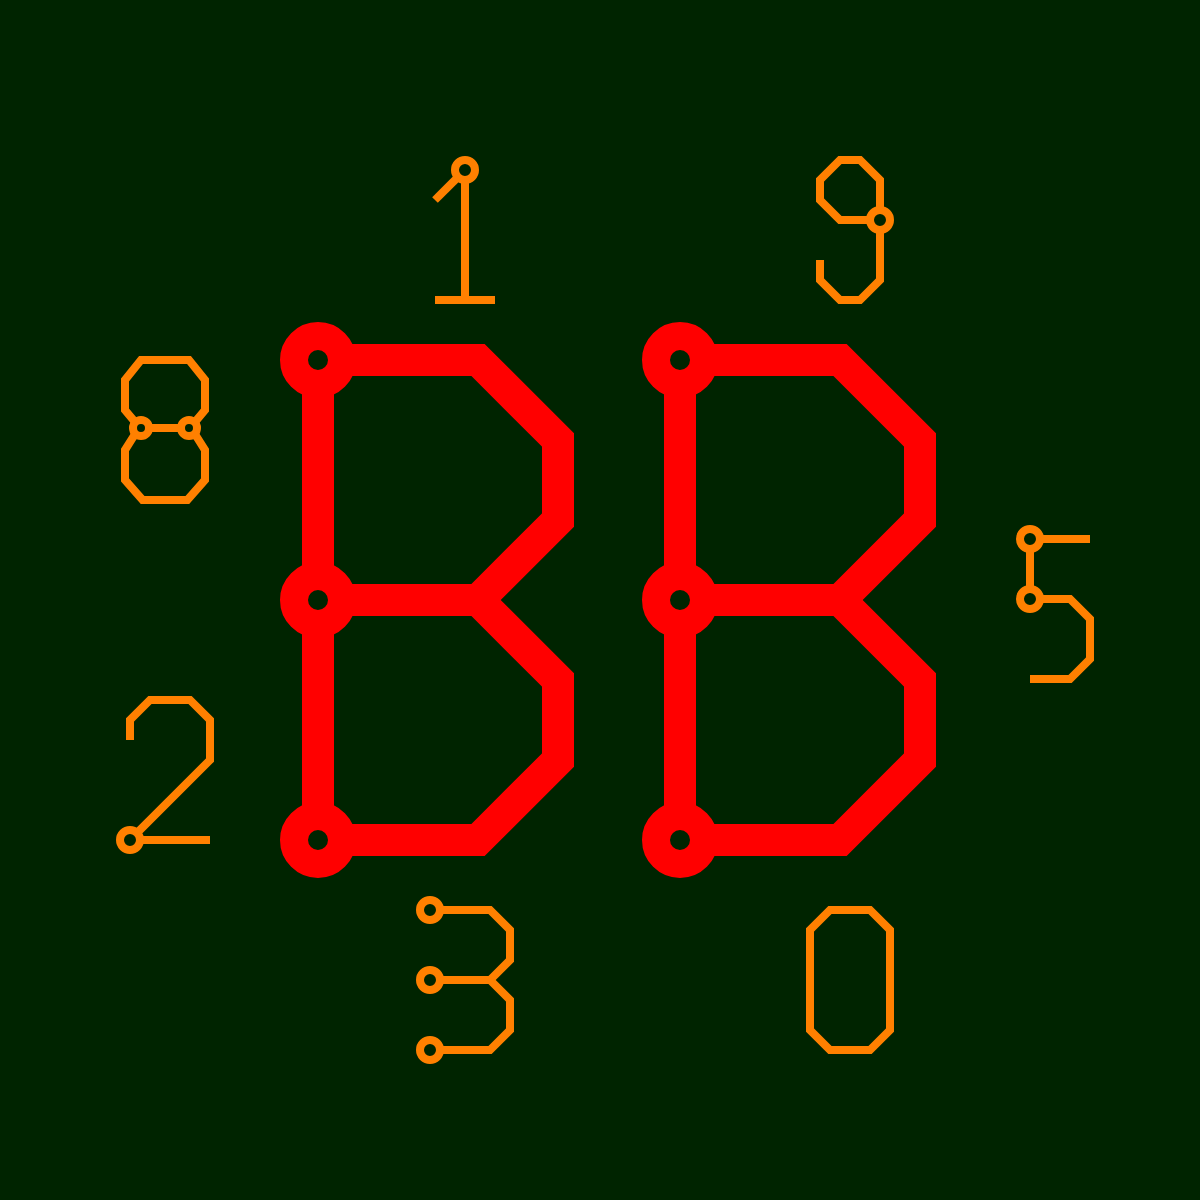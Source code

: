 <mxfile version="14.7.10" type="github">
  <diagram id="MT0tSzwY09v2EtnFrdxi" name="Page-1">
    <mxGraphModel dx="2085" dy="2350" grid="1" gridSize="10" guides="1" tooltips="1" connect="1" arrows="1" fold="1" page="1" pageScale="1" pageWidth="900" pageHeight="1600" math="0" shadow="0">
      <root>
        <mxCell id="0" />
        <mxCell id="1" parent="0" />
        <mxCell id="ckfpBSU4DDX4gNmp0WQc-1" value="" style="rounded=0;whiteSpace=wrap;html=1;strokeColor=none;fillColor=#002400;" parent="1" vertex="1">
          <mxGeometry x="-300" y="-300" width="600" height="600" as="geometry" />
        </mxCell>
        <mxCell id="Wh_YZikKkqsMIn4tC9JH-39" value="" style="endArrow=none;html=1;fontSize=48;fontColor=#FF0000;strokeWidth=4;rounded=0;strokeColor=#FF8000;" parent="1" edge="1">
          <mxGeometry x="40" y="150" width="50" height="50" as="geometry">
            <mxPoint x="105" y="185" as="sourcePoint" />
            <mxPoint x="105" y="185" as="targetPoint" />
            <Array as="points">
              <mxPoint x="105" y="215" />
              <mxPoint x="115" y="225" />
              <mxPoint x="135" y="225" />
              <mxPoint x="145" y="215" />
              <mxPoint x="145" y="165" />
              <mxPoint x="135" y="155" />
              <mxPoint x="115" y="155" />
              <mxPoint x="105" y="165" />
            </Array>
          </mxGeometry>
        </mxCell>
        <mxCell id="Wh_YZikKkqsMIn4tC9JH-10" value="" style="ellipse;whiteSpace=wrap;html=1;aspect=fixed;fontSize=48;fontColor=#FF0000;strokeColor=#FF0000;fillColor=none;strokeWidth=14;" parent="1" vertex="1">
          <mxGeometry x="-153" y="-132" width="24" height="24" as="geometry" />
        </mxCell>
        <mxCell id="Wh_YZikKkqsMIn4tC9JH-11" value="" style="endArrow=none;html=1;fontSize=48;fontColor=#FF0000;strokeColor=#FF0000;strokeWidth=16;rounded=0;jumpStyle=none;exitX=1;exitY=0.5;exitDx=0;exitDy=0;entryX=1;entryY=0.5;entryDx=0;entryDy=0;" parent="1" source="Wh_YZikKkqsMIn4tC9JH-10" target="Wh_YZikKkqsMIn4tC9JH-12" edge="1">
          <mxGeometry x="-161" y="-140" width="50" height="50" as="geometry">
            <mxPoint x="399" y="-350" as="sourcePoint" />
            <mxPoint x="-21" y="-40" as="targetPoint" />
            <Array as="points">
              <mxPoint x="-61" y="-120" />
              <mxPoint x="-21" y="-80" />
              <mxPoint x="-21" y="-40" />
              <mxPoint x="-61" />
            </Array>
          </mxGeometry>
        </mxCell>
        <mxCell id="Wh_YZikKkqsMIn4tC9JH-12" value="" style="ellipse;whiteSpace=wrap;html=1;aspect=fixed;fontSize=48;fontColor=#FF0000;strokeColor=#FF0000;fillColor=none;strokeWidth=14;" parent="1" vertex="1">
          <mxGeometry x="-153" y="-12" width="24" height="24" as="geometry" />
        </mxCell>
        <mxCell id="Wh_YZikKkqsMIn4tC9JH-13" value="" style="endArrow=none;html=1;fontSize=48;fontColor=#FF0000;strokeColor=#FF0000;strokeWidth=16;rounded=0;jumpStyle=none;exitX=0.5;exitY=1;exitDx=0;exitDy=0;entryX=0.5;entryY=0;entryDx=0;entryDy=0;" parent="1" source="Wh_YZikKkqsMIn4tC9JH-10" target="Wh_YZikKkqsMIn4tC9JH-12" edge="1">
          <mxGeometry x="-161" y="-140" width="50" height="50" as="geometry">
            <mxPoint x="-111" y="-110" as="sourcePoint" />
            <mxPoint x="-111" y="10" as="targetPoint" />
            <Array as="points" />
          </mxGeometry>
        </mxCell>
        <mxCell id="Wh_YZikKkqsMIn4tC9JH-14" value="" style="endArrow=none;html=1;fontSize=48;fontColor=#FF0000;strokeColor=#FF0000;strokeWidth=16;rounded=0;jumpStyle=none;exitX=1;exitY=0.5;exitDx=0;exitDy=0;entryX=1;entryY=0.5;entryDx=0;entryDy=0;" parent="1" source="Wh_YZikKkqsMIn4tC9JH-12" target="Wh_YZikKkqsMIn4tC9JH-15" edge="1">
          <mxGeometry x="-161" y="-140" width="50" height="50" as="geometry">
            <mxPoint x="-121" as="sourcePoint" />
            <mxPoint x="-121" y="120" as="targetPoint" />
            <Array as="points">
              <mxPoint x="-61" />
              <mxPoint x="-21" y="40" />
              <mxPoint x="-21" y="80" />
              <mxPoint x="-61" y="120" />
            </Array>
          </mxGeometry>
        </mxCell>
        <mxCell id="Wh_YZikKkqsMIn4tC9JH-15" value="" style="ellipse;whiteSpace=wrap;html=1;aspect=fixed;fontSize=48;fontColor=#FF0000;strokeColor=#FF0000;fillColor=none;strokeWidth=14;" parent="1" vertex="1">
          <mxGeometry x="-153" y="108" width="24" height="24" as="geometry" />
        </mxCell>
        <mxCell id="Wh_YZikKkqsMIn4tC9JH-16" value="" style="endArrow=none;html=1;fontSize=48;fontColor=#FF0000;strokeColor=#FF0000;strokeWidth=16;rounded=0;jumpStyle=none;exitX=0.5;exitY=1;exitDx=0;exitDy=0;entryX=0.5;entryY=0;entryDx=0;entryDy=0;" parent="1" source="Wh_YZikKkqsMIn4tC9JH-12" target="Wh_YZikKkqsMIn4tC9JH-15" edge="1">
          <mxGeometry x="-161" y="-140" width="50" height="50" as="geometry">
            <mxPoint x="-131" y="-90" as="sourcePoint" />
            <mxPoint x="-131" y="-10" as="targetPoint" />
            <Array as="points" />
          </mxGeometry>
        </mxCell>
        <mxCell id="Wh_YZikKkqsMIn4tC9JH-19" value="" style="ellipse;whiteSpace=wrap;html=1;aspect=fixed;fontSize=48;fontColor=#FF0000;strokeColor=#FF0000;fillColor=none;strokeWidth=14;" parent="1" vertex="1">
          <mxGeometry x="28" y="-132" width="24" height="24" as="geometry" />
        </mxCell>
        <mxCell id="Wh_YZikKkqsMIn4tC9JH-20" value="" style="endArrow=none;html=1;fontSize=48;fontColor=#FF0000;strokeColor=#FF0000;strokeWidth=16;rounded=0;jumpStyle=none;exitX=1;exitY=0.5;exitDx=0;exitDy=0;entryX=1;entryY=0.5;entryDx=0;entryDy=0;" parent="1" source="Wh_YZikKkqsMIn4tC9JH-19" target="Wh_YZikKkqsMIn4tC9JH-21" edge="1">
          <mxGeometry x="20" y="-140" width="50" height="50" as="geometry">
            <mxPoint x="580" y="-350" as="sourcePoint" />
            <mxPoint x="160" y="-40" as="targetPoint" />
            <Array as="points">
              <mxPoint x="120" y="-120" />
              <mxPoint x="160" y="-80" />
              <mxPoint x="160" y="-40" />
              <mxPoint x="120" />
            </Array>
          </mxGeometry>
        </mxCell>
        <mxCell id="Wh_YZikKkqsMIn4tC9JH-21" value="" style="ellipse;whiteSpace=wrap;html=1;aspect=fixed;fontSize=48;fontColor=#FF0000;strokeColor=#FF0000;fillColor=none;strokeWidth=14;" parent="1" vertex="1">
          <mxGeometry x="28" y="-12" width="24" height="24" as="geometry" />
        </mxCell>
        <mxCell id="Wh_YZikKkqsMIn4tC9JH-22" value="" style="endArrow=none;html=1;fontSize=48;fontColor=#FF0000;strokeColor=#FF0000;strokeWidth=16;rounded=0;jumpStyle=none;exitX=0.5;exitY=1;exitDx=0;exitDy=0;entryX=0.5;entryY=0;entryDx=0;entryDy=0;" parent="1" source="Wh_YZikKkqsMIn4tC9JH-19" target="Wh_YZikKkqsMIn4tC9JH-21" edge="1">
          <mxGeometry x="20" y="-140" width="50" height="50" as="geometry">
            <mxPoint x="70" y="-110" as="sourcePoint" />
            <mxPoint x="70" y="10" as="targetPoint" />
            <Array as="points" />
          </mxGeometry>
        </mxCell>
        <mxCell id="Wh_YZikKkqsMIn4tC9JH-23" value="" style="endArrow=none;html=1;fontSize=48;fontColor=#FF0000;strokeColor=#FF0000;strokeWidth=16;rounded=0;jumpStyle=none;exitX=1;exitY=0.5;exitDx=0;exitDy=0;entryX=1;entryY=0.5;entryDx=0;entryDy=0;" parent="1" source="Wh_YZikKkqsMIn4tC9JH-21" target="Wh_YZikKkqsMIn4tC9JH-24" edge="1">
          <mxGeometry x="20" y="-140" width="50" height="50" as="geometry">
            <mxPoint x="60" as="sourcePoint" />
            <mxPoint x="60" y="120" as="targetPoint" />
            <Array as="points">
              <mxPoint x="120" />
              <mxPoint x="160" y="40" />
              <mxPoint x="160" y="80" />
              <mxPoint x="120" y="120" />
            </Array>
          </mxGeometry>
        </mxCell>
        <mxCell id="Wh_YZikKkqsMIn4tC9JH-24" value="" style="ellipse;whiteSpace=wrap;html=1;aspect=fixed;fontSize=48;fontColor=#FF0000;strokeColor=#FF0000;fillColor=none;strokeWidth=14;" parent="1" vertex="1">
          <mxGeometry x="28" y="108" width="24" height="24" as="geometry" />
        </mxCell>
        <mxCell id="Wh_YZikKkqsMIn4tC9JH-25" value="" style="endArrow=none;html=1;fontSize=48;fontColor=#FF0000;strokeColor=#FF0000;strokeWidth=16;rounded=0;jumpStyle=none;exitX=0.5;exitY=1;exitDx=0;exitDy=0;entryX=0.5;entryY=0;entryDx=0;entryDy=0;" parent="1" source="Wh_YZikKkqsMIn4tC9JH-21" target="Wh_YZikKkqsMIn4tC9JH-24" edge="1">
          <mxGeometry x="20" y="-140" width="50" height="50" as="geometry">
            <mxPoint x="50" y="-90" as="sourcePoint" />
            <mxPoint x="50" y="-10" as="targetPoint" />
            <Array as="points" />
          </mxGeometry>
        </mxCell>
        <mxCell id="Wh_YZikKkqsMIn4tC9JH-67" value="" style="group" parent="1" vertex="1" connectable="0">
          <mxGeometry x="110" y="-220" width="35" height="70" as="geometry" />
        </mxCell>
        <mxCell id="Wh_YZikKkqsMIn4tC9JH-30" value="" style="ellipse;whiteSpace=wrap;html=1;aspect=fixed;fontSize=48;fontColor=#FF0000;strokeWidth=4;fillColor=none;strokeColor=#FF8000;" parent="Wh_YZikKkqsMIn4tC9JH-67" vertex="1">
          <mxGeometry x="25" y="25" width="10" height="10" as="geometry" />
        </mxCell>
        <mxCell id="Wh_YZikKkqsMIn4tC9JH-31" value="" style="endArrow=none;html=1;fontSize=48;fontColor=#FF0000;strokeWidth=4;rounded=0;entryX=0.5;entryY=0;entryDx=0;entryDy=0;exitX=0;exitY=0.5;exitDx=0;exitDy=0;strokeColor=#FF8000;" parent="Wh_YZikKkqsMIn4tC9JH-67" source="Wh_YZikKkqsMIn4tC9JH-30" target="Wh_YZikKkqsMIn4tC9JH-30" edge="1">
          <mxGeometry x="-40" width="50" height="50" as="geometry">
            <mxPoint x="10" y="20" as="sourcePoint" />
            <mxPoint x="-35" y="20" as="targetPoint" />
            <Array as="points">
              <mxPoint x="10" y="30" />
              <mxPoint y="20" />
              <mxPoint y="10" />
              <mxPoint x="10" />
              <mxPoint x="20" />
              <mxPoint x="30" y="10" />
            </Array>
          </mxGeometry>
        </mxCell>
        <mxCell id="Wh_YZikKkqsMIn4tC9JH-32" value="" style="endArrow=none;html=1;fontSize=48;fontColor=#FF0000;strokeWidth=4;rounded=0;entryX=0.5;entryY=1;entryDx=0;entryDy=0;strokeColor=#FF8000;" parent="Wh_YZikKkqsMIn4tC9JH-67" target="Wh_YZikKkqsMIn4tC9JH-30" edge="1">
          <mxGeometry x="-40" width="50" height="50" as="geometry">
            <mxPoint y="50" as="sourcePoint" />
            <mxPoint x="-35" y="20" as="targetPoint" />
            <Array as="points">
              <mxPoint y="60" />
              <mxPoint x="10" y="70" />
              <mxPoint x="20" y="70" />
              <mxPoint x="30" y="60" />
            </Array>
          </mxGeometry>
        </mxCell>
        <mxCell id="Wh_YZikKkqsMIn4tC9JH-69" value="" style="group" parent="1" vertex="1" connectable="0">
          <mxGeometry x="-90" y="150" width="45" height="80" as="geometry" />
        </mxCell>
        <mxCell id="Wh_YZikKkqsMIn4tC9JH-40" value="" style="endArrow=none;html=1;fontSize=48;fontColor=#FF0000;strokeWidth=4;rounded=0;entryX=1;entryY=0.5;entryDx=0;entryDy=0;strokeColor=#FF8000;" parent="Wh_YZikKkqsMIn4tC9JH-69" target="Wh_YZikKkqsMIn4tC9JH-41" edge="1">
          <mxGeometry width="50" height="50" as="geometry">
            <mxPoint x="45" y="25" as="sourcePoint" />
            <mxPoint x="5" y="25" as="targetPoint" />
            <Array as="points">
              <mxPoint x="45" y="15" />
              <mxPoint x="35" y="5" />
            </Array>
          </mxGeometry>
        </mxCell>
        <mxCell id="Wh_YZikKkqsMIn4tC9JH-41" value="" style="ellipse;whiteSpace=wrap;html=1;aspect=fixed;fontSize=48;fontColor=#FF0000;strokeWidth=4;fillColor=none;strokeColor=#FF8000;" parent="Wh_YZikKkqsMIn4tC9JH-69" vertex="1">
          <mxGeometry width="10" height="10" as="geometry" />
        </mxCell>
        <mxCell id="Wh_YZikKkqsMIn4tC9JH-42" value="" style="ellipse;whiteSpace=wrap;html=1;aspect=fixed;fontSize=48;fontColor=#FF0000;strokeWidth=4;fillColor=none;strokeColor=#FF8000;" parent="Wh_YZikKkqsMIn4tC9JH-69" vertex="1">
          <mxGeometry y="35" width="10" height="10" as="geometry" />
        </mxCell>
        <mxCell id="Wh_YZikKkqsMIn4tC9JH-43" value="" style="endArrow=none;html=1;fontSize=48;fontColor=#FF0000;strokeWidth=4;rounded=0;entryX=1;entryY=0.5;entryDx=0;entryDy=0;strokeColor=#FF8000;" parent="Wh_YZikKkqsMIn4tC9JH-69" target="Wh_YZikKkqsMIn4tC9JH-42" edge="1">
          <mxGeometry width="50" height="50" as="geometry">
            <mxPoint x="45" y="20" as="sourcePoint" />
            <mxPoint x="15" y="45" as="targetPoint" />
            <Array as="points">
              <mxPoint x="45" y="30" />
              <mxPoint x="35" y="40" />
            </Array>
          </mxGeometry>
        </mxCell>
        <mxCell id="Wh_YZikKkqsMIn4tC9JH-44" value="" style="endArrow=none;html=1;fontSize=48;fontColor=#FF0000;strokeWidth=4;rounded=0;entryX=1;entryY=0.5;entryDx=0;entryDy=0;strokeColor=#FF8000;" parent="Wh_YZikKkqsMIn4tC9JH-69" edge="1">
          <mxGeometry width="50" height="50" as="geometry">
            <mxPoint x="45" y="60" as="sourcePoint" />
            <mxPoint x="10.0" y="40" as="targetPoint" />
            <Array as="points">
              <mxPoint x="45" y="50" />
              <mxPoint x="35" y="40" />
            </Array>
          </mxGeometry>
        </mxCell>
        <mxCell id="Wh_YZikKkqsMIn4tC9JH-45" value="" style="ellipse;whiteSpace=wrap;html=1;aspect=fixed;fontSize=48;fontColor=#FF0000;strokeWidth=4;fillColor=none;strokeColor=#FF8000;" parent="Wh_YZikKkqsMIn4tC9JH-69" vertex="1">
          <mxGeometry y="70" width="10" height="10" as="geometry" />
        </mxCell>
        <mxCell id="Wh_YZikKkqsMIn4tC9JH-46" value="" style="endArrow=none;html=1;fontSize=48;fontColor=#FF0000;strokeWidth=4;rounded=0;entryX=1;entryY=0.5;entryDx=0;entryDy=0;strokeColor=#FF8000;" parent="Wh_YZikKkqsMIn4tC9JH-69" target="Wh_YZikKkqsMIn4tC9JH-45" edge="1">
          <mxGeometry width="50" height="50" as="geometry">
            <mxPoint x="45" y="55" as="sourcePoint" />
            <mxPoint x="15" y="80" as="targetPoint" />
            <Array as="points">
              <mxPoint x="45" y="65" />
              <mxPoint x="35" y="75" />
            </Array>
          </mxGeometry>
        </mxCell>
        <mxCell id="Wh_YZikKkqsMIn4tC9JH-70" value="" style="group" parent="1" vertex="1" connectable="0">
          <mxGeometry x="210" y="-35.5" width="35" height="75" as="geometry" />
        </mxCell>
        <mxCell id="Wh_YZikKkqsMIn4tC9JH-34" value="" style="ellipse;whiteSpace=wrap;html=1;aspect=fixed;fontSize=48;fontColor=#FF0000;strokeWidth=4;fillColor=none;strokeColor=#FF8000;" parent="Wh_YZikKkqsMIn4tC9JH-70" vertex="1">
          <mxGeometry width="10" height="10" as="geometry" />
        </mxCell>
        <mxCell id="Wh_YZikKkqsMIn4tC9JH-35" value="" style="endArrow=none;html=1;fontSize=48;fontColor=#FF0000;strokeWidth=4;rounded=0;entryX=1;entryY=0.5;entryDx=0;entryDy=0;strokeColor=#FF8000;" parent="Wh_YZikKkqsMIn4tC9JH-70" target="Wh_YZikKkqsMIn4tC9JH-34" edge="1">
          <mxGeometry width="50" height="50" as="geometry">
            <mxPoint x="35" y="5" as="sourcePoint" />
            <mxPoint x="-63.536" y="23.536" as="targetPoint" />
          </mxGeometry>
        </mxCell>
        <mxCell id="Wh_YZikKkqsMIn4tC9JH-36" value="" style="ellipse;whiteSpace=wrap;html=1;aspect=fixed;fontSize=48;fontColor=#FF0000;strokeWidth=4;fillColor=none;strokeColor=#FF8000;" parent="Wh_YZikKkqsMIn4tC9JH-70" vertex="1">
          <mxGeometry y="30" width="10" height="10" as="geometry" />
        </mxCell>
        <mxCell id="Wh_YZikKkqsMIn4tC9JH-37" value="" style="endArrow=none;html=1;fontSize=48;fontColor=#FF0000;strokeWidth=4;rounded=0;entryX=0.5;entryY=1;entryDx=0;entryDy=0;exitX=0.5;exitY=0;exitDx=0;exitDy=0;strokeColor=#FF8000;" parent="Wh_YZikKkqsMIn4tC9JH-70" source="Wh_YZikKkqsMIn4tC9JH-36" target="Wh_YZikKkqsMIn4tC9JH-34" edge="1">
          <mxGeometry width="50" height="50" as="geometry">
            <mxPoint x="55" y="15" as="sourcePoint" />
            <mxPoint x="20.0" y="15" as="targetPoint" />
          </mxGeometry>
        </mxCell>
        <mxCell id="Wh_YZikKkqsMIn4tC9JH-38" value="" style="endArrow=none;html=1;fontSize=48;fontColor=#FF0000;strokeWidth=4;rounded=0;entryX=1;entryY=0.5;entryDx=0;entryDy=0;strokeColor=#FF8000;" parent="Wh_YZikKkqsMIn4tC9JH-70" target="Wh_YZikKkqsMIn4tC9JH-36" edge="1">
          <mxGeometry width="50" height="50" as="geometry">
            <mxPoint x="5" y="75" as="sourcePoint" />
            <mxPoint x="20.0" y="15" as="targetPoint" />
            <Array as="points">
              <mxPoint x="25" y="75" />
              <mxPoint x="35" y="65" />
              <mxPoint x="35" y="45" />
              <mxPoint x="25" y="35" />
            </Array>
          </mxGeometry>
        </mxCell>
        <mxCell id="Wh_YZikKkqsMIn4tC9JH-71" value="" style="group" parent="1" vertex="1" connectable="0">
          <mxGeometry x="-240" y="50" width="45" height="75" as="geometry" />
        </mxCell>
        <mxCell id="Wh_YZikKkqsMIn4tC9JH-47" value="" style="endArrow=none;html=1;fontSize=48;fontColor=#FF0000;strokeWidth=4;rounded=0;exitX=1;exitY=0;exitDx=0;exitDy=0;strokeColor=#FF8000;" parent="Wh_YZikKkqsMIn4tC9JH-71" source="Wh_YZikKkqsMIn4tC9JH-48" edge="1">
          <mxGeometry width="50" height="50" as="geometry">
            <mxPoint x="15" y="60" as="sourcePoint" />
            <mxPoint x="5" y="20" as="targetPoint" />
            <Array as="points">
              <mxPoint x="45" y="30" />
              <mxPoint x="45" y="10" />
              <mxPoint x="35" />
              <mxPoint x="15" />
              <mxPoint x="5" y="10" />
            </Array>
          </mxGeometry>
        </mxCell>
        <mxCell id="Wh_YZikKkqsMIn4tC9JH-48" value="" style="ellipse;whiteSpace=wrap;html=1;aspect=fixed;fontSize=48;fontColor=#FF0000;strokeWidth=4;fillColor=none;strokeColor=#FF8000;" parent="Wh_YZikKkqsMIn4tC9JH-71" vertex="1">
          <mxGeometry y="65" width="10" height="10" as="geometry" />
        </mxCell>
        <mxCell id="Wh_YZikKkqsMIn4tC9JH-49" value="" style="endArrow=none;html=1;fontSize=48;fontColor=#FF0000;strokeWidth=4;rounded=0;entryX=1;entryY=0.5;entryDx=0;entryDy=0;strokeColor=#FF8000;" parent="Wh_YZikKkqsMIn4tC9JH-71" target="Wh_YZikKkqsMIn4tC9JH-48" edge="1">
          <mxGeometry width="50" height="50" as="geometry">
            <mxPoint x="45" y="70" as="sourcePoint" />
            <mxPoint x="-15" y="80" as="targetPoint" />
          </mxGeometry>
        </mxCell>
        <mxCell id="Wh_YZikKkqsMIn4tC9JH-72" value="" style="group" parent="1" vertex="1" connectable="0">
          <mxGeometry x="-237.5" y="-120" width="40" height="70" as="geometry" />
        </mxCell>
        <mxCell id="Wh_YZikKkqsMIn4tC9JH-53" value="" style="ellipse;whiteSpace=wrap;html=1;aspect=fixed;fontSize=48;fontColor=#FF0000;strokeWidth=4;fillColor=none;strokeColor=#FF8000;" parent="Wh_YZikKkqsMIn4tC9JH-72" vertex="1">
          <mxGeometry x="4" y="30" width="8" height="8" as="geometry" />
        </mxCell>
        <mxCell id="Wh_YZikKkqsMIn4tC9JH-54" value="" style="ellipse;whiteSpace=wrap;html=1;aspect=fixed;fontSize=48;fontColor=#FF0000;strokeWidth=4;fillColor=none;strokeColor=#FF8000;" parent="Wh_YZikKkqsMIn4tC9JH-72" vertex="1">
          <mxGeometry x="28" y="30" width="8" height="8" as="geometry" />
        </mxCell>
        <mxCell id="Wh_YZikKkqsMIn4tC9JH-55" value="" style="endArrow=none;html=1;fontSize=48;fontColor=#FF0000;strokeWidth=4;rounded=0;entryX=1;entryY=0.5;entryDx=0;entryDy=0;exitX=0;exitY=0.5;exitDx=0;exitDy=0;strokeColor=#FF8000;" parent="Wh_YZikKkqsMIn4tC9JH-72" source="Wh_YZikKkqsMIn4tC9JH-54" target="Wh_YZikKkqsMIn4tC9JH-53" edge="1">
          <mxGeometry width="40" height="50" as="geometry">
            <mxPoint x="-8" y="80" as="sourcePoint" />
            <mxPoint x="-36.0" y="80" as="targetPoint" />
          </mxGeometry>
        </mxCell>
        <mxCell id="Wh_YZikKkqsMIn4tC9JH-56" value="" style="endArrow=none;html=1;fontSize=48;fontColor=#FF0000;strokeWidth=4;rounded=0;exitX=1;exitY=1;exitDx=0;exitDy=0;entryX=0;entryY=1;entryDx=0;entryDy=0;strokeColor=#FF8000;" parent="Wh_YZikKkqsMIn4tC9JH-72" source="Wh_YZikKkqsMIn4tC9JH-54" target="Wh_YZikKkqsMIn4tC9JH-53" edge="1">
          <mxGeometry width="40" height="50" as="geometry">
            <mxPoint x="-8" y="80" as="sourcePoint" />
            <mxPoint x="16" y="70" as="targetPoint" />
            <Array as="points">
              <mxPoint x="40" y="45" />
              <mxPoint x="40" y="60" />
              <mxPoint x="31.2" y="70" />
              <mxPoint x="8.8" y="70" />
              <mxPoint y="60" />
              <mxPoint y="45" />
            </Array>
          </mxGeometry>
        </mxCell>
        <mxCell id="Wh_YZikKkqsMIn4tC9JH-57" value="" style="endArrow=none;html=1;fontSize=48;fontColor=#FF0000;strokeWidth=4;rounded=0;entryX=0;entryY=0;entryDx=0;entryDy=0;exitX=1;exitY=0;exitDx=0;exitDy=0;strokeColor=#FF8000;" parent="Wh_YZikKkqsMIn4tC9JH-72" source="Wh_YZikKkqsMIn4tC9JH-54" target="Wh_YZikKkqsMIn4tC9JH-53" edge="1">
          <mxGeometry width="40" height="50" as="geometry">
            <mxPoint x="40" y="31" as="sourcePoint" />
            <mxPoint x="13.172" y="48.536" as="targetPoint" />
            <Array as="points">
              <mxPoint x="40" y="25" />
              <mxPoint x="40" y="10" />
              <mxPoint x="32" />
              <mxPoint x="8" />
              <mxPoint y="10" />
              <mxPoint y="25" />
            </Array>
          </mxGeometry>
        </mxCell>
        <mxCell id="Wh_YZikKkqsMIn4tC9JH-73" value="" style="group" parent="1" vertex="1" connectable="0">
          <mxGeometry x="-82.5" y="-220" width="30" height="70" as="geometry" />
        </mxCell>
        <mxCell id="Wh_YZikKkqsMIn4tC9JH-26" value="" style="ellipse;whiteSpace=wrap;html=1;aspect=fixed;fontSize=48;fontColor=#FF0000;strokeWidth=4;fillColor=none;strokeColor=#FF8000;" parent="Wh_YZikKkqsMIn4tC9JH-73" vertex="1">
          <mxGeometry x="10" width="10" height="10" as="geometry" />
        </mxCell>
        <mxCell id="Wh_YZikKkqsMIn4tC9JH-27" value="" style="endArrow=none;html=1;fontSize=48;fontColor=#FF0000;strokeWidth=4;rounded=0;entryX=0;entryY=1;entryDx=0;entryDy=0;strokeColor=#FF8000;" parent="Wh_YZikKkqsMIn4tC9JH-73" target="Wh_YZikKkqsMIn4tC9JH-26" edge="1">
          <mxGeometry width="50" height="50" as="geometry">
            <mxPoint y="20" as="sourcePoint" />
            <mxPoint x="30" y="-50" as="targetPoint" />
          </mxGeometry>
        </mxCell>
        <mxCell id="Wh_YZikKkqsMIn4tC9JH-28" value="" style="endArrow=none;html=1;fontSize=48;fontColor=#FF0000;strokeWidth=4;rounded=0;entryX=0.5;entryY=1;entryDx=0;entryDy=0;strokeColor=#FF8000;" parent="Wh_YZikKkqsMIn4tC9JH-73" target="Wh_YZikKkqsMIn4tC9JH-26" edge="1">
          <mxGeometry width="50" height="50" as="geometry">
            <mxPoint x="15" y="70" as="sourcePoint" />
            <mxPoint x="21.464" y="18.536" as="targetPoint" />
          </mxGeometry>
        </mxCell>
        <mxCell id="Wh_YZikKkqsMIn4tC9JH-29" value="" style="endArrow=none;html=1;fontSize=48;fontColor=#FF0000;strokeWidth=4;rounded=0;strokeColor=#FF8000;" parent="Wh_YZikKkqsMIn4tC9JH-73" edge="1">
          <mxGeometry width="50" height="50" as="geometry">
            <mxPoint x="30" y="70" as="sourcePoint" />
            <mxPoint y="70" as="targetPoint" />
          </mxGeometry>
        </mxCell>
      </root>
    </mxGraphModel>
  </diagram>
</mxfile>

